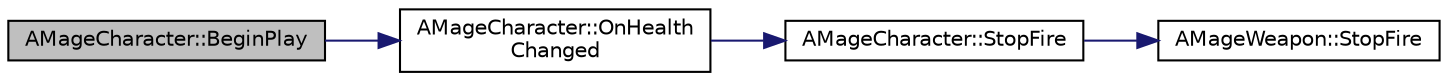 digraph "AMageCharacter::BeginPlay"
{
 // LATEX_PDF_SIZE
  edge [fontname="Helvetica",fontsize="10",labelfontname="Helvetica",labelfontsize="10"];
  node [fontname="Helvetica",fontsize="10",shape=record];
  rankdir="LR";
  Node1 [label="AMageCharacter::BeginPlay",height=0.2,width=0.4,color="black", fillcolor="grey75", style="filled", fontcolor="black",tooltip=" "];
  Node1 -> Node2 [color="midnightblue",fontsize="10",style="solid",fontname="Helvetica"];
  Node2 [label="AMageCharacter::OnHealth\lChanged",height=0.2,width=0.4,color="black", fillcolor="white", style="filled",URL="$class_a_mage_character.html#a553c5267331b953e4daf36801112b808",tooltip=" "];
  Node2 -> Node3 [color="midnightblue",fontsize="10",style="solid",fontname="Helvetica"];
  Node3 [label="AMageCharacter::StopFire",height=0.2,width=0.4,color="black", fillcolor="white", style="filled",URL="$class_a_mage_character.html#a462892a12a171f65497ad9b09f6b5724",tooltip=" "];
  Node3 -> Node4 [color="midnightblue",fontsize="10",style="solid",fontname="Helvetica"];
  Node4 [label="AMageWeapon::StopFire",height=0.2,width=0.4,color="black", fillcolor="white", style="filled",URL="$class_a_mage_weapon.html#af378048a4d1c02abb02057bd8a42bf50",tooltip=" "];
}

